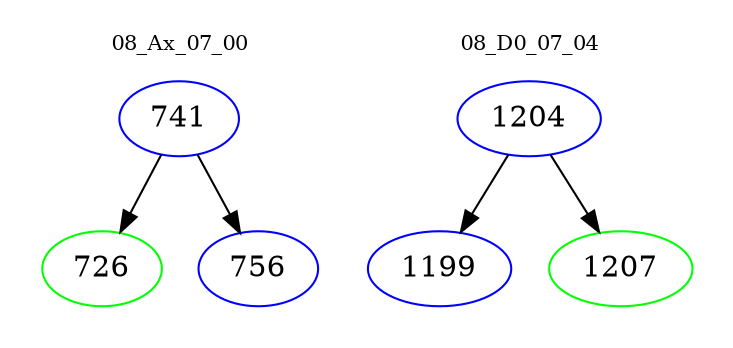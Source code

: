 digraph{
subgraph cluster_0 {
color = white
label = "08_Ax_07_00";
fontsize=10;
T0_741 [label="741", color="blue"]
T0_741 -> T0_726 [color="black"]
T0_726 [label="726", color="green"]
T0_741 -> T0_756 [color="black"]
T0_756 [label="756", color="blue"]
}
subgraph cluster_1 {
color = white
label = "08_D0_07_04";
fontsize=10;
T1_1204 [label="1204", color="blue"]
T1_1204 -> T1_1199 [color="black"]
T1_1199 [label="1199", color="blue"]
T1_1204 -> T1_1207 [color="black"]
T1_1207 [label="1207", color="green"]
}
}

